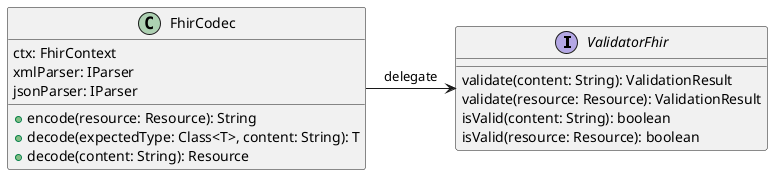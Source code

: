 @startuml
skinparam groupInheritance 2
skinparam packageStyle Frame
set namespaceSeparator none

interface ValidatorFhir {
    validate(content: String): ValidationResult
    validate(resource: Resource): ValidationResult
    isValid(content: String): boolean
    isValid(resource: Resource): boolean
}

class FhirCodec {
    ctx: FhirContext
    xmlParser: IParser
    jsonParser: IParser

    + encode(resource: Resource): String
    + decode(expectedType: Class<T>, content: String): T
    + decode(content: String): Resource
}

FhirCodec -right-> ValidatorFhir : delegate

@enduml